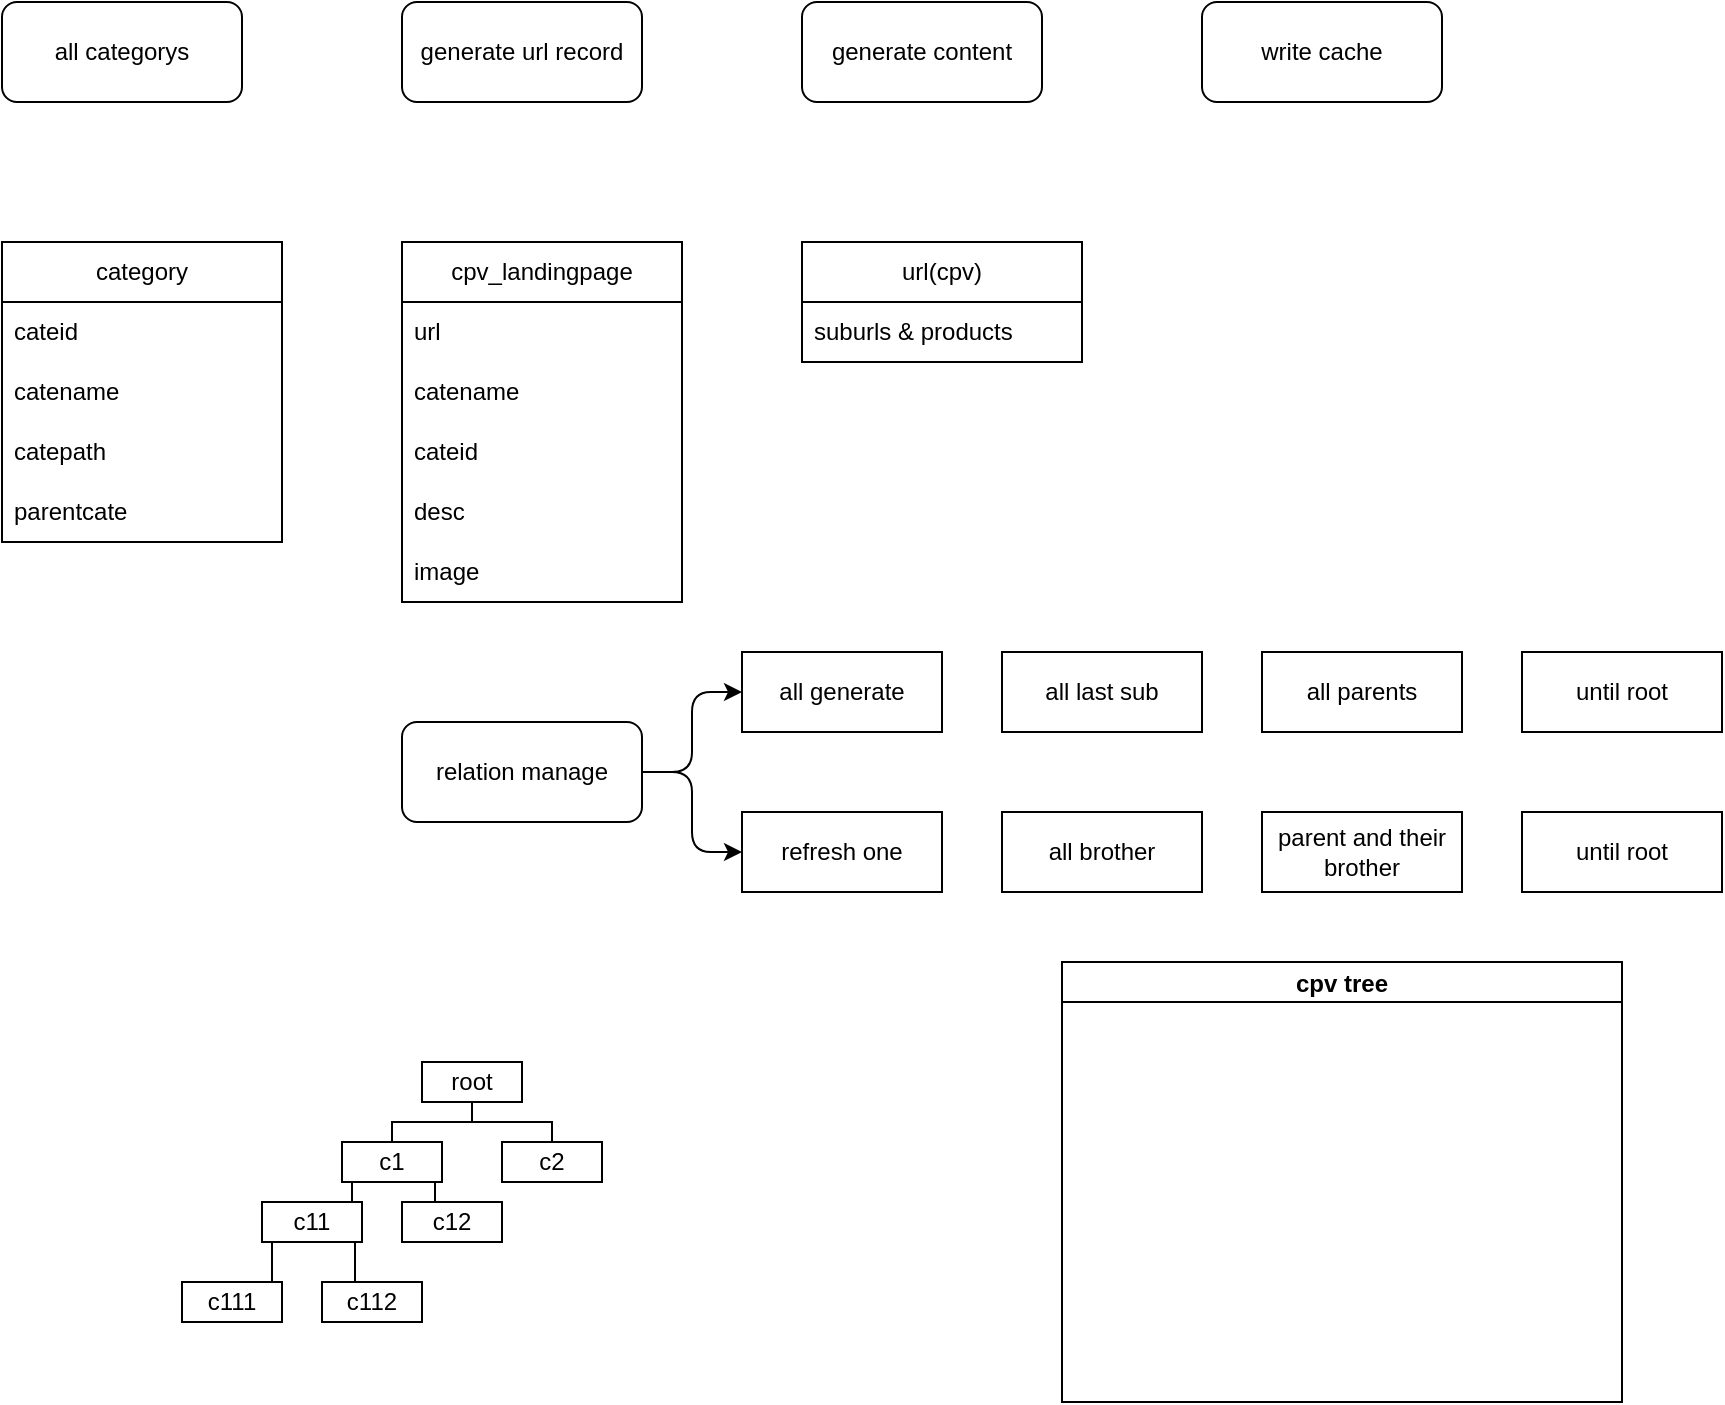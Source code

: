 <mxfile version="24.4.4" type="github">
  <diagram name="第 1 页" id="mpDOS9dBaBRB9N8fmm2q">
    <mxGraphModel dx="1434" dy="673" grid="1" gridSize="10" guides="1" tooltips="1" connect="1" arrows="1" fold="1" page="1" pageScale="1" pageWidth="827" pageHeight="1169" math="0" shadow="0">
      <root>
        <mxCell id="0" />
        <mxCell id="1" parent="0" />
        <mxCell id="cuf6Y3lO1OeGZOs419_Y-1" value="all categorys" style="rounded=1;whiteSpace=wrap;html=1;" vertex="1" parent="1">
          <mxGeometry x="80" y="80" width="120" height="50" as="geometry" />
        </mxCell>
        <mxCell id="cuf6Y3lO1OeGZOs419_Y-2" value="generate url record" style="rounded=1;whiteSpace=wrap;html=1;" vertex="1" parent="1">
          <mxGeometry x="280" y="80" width="120" height="50" as="geometry" />
        </mxCell>
        <mxCell id="cuf6Y3lO1OeGZOs419_Y-3" value="write cache" style="rounded=1;whiteSpace=wrap;html=1;" vertex="1" parent="1">
          <mxGeometry x="680" y="80" width="120" height="50" as="geometry" />
        </mxCell>
        <mxCell id="cuf6Y3lO1OeGZOs419_Y-4" value="generate content" style="rounded=1;whiteSpace=wrap;html=1;" vertex="1" parent="1">
          <mxGeometry x="480" y="80" width="120" height="50" as="geometry" />
        </mxCell>
        <mxCell id="cuf6Y3lO1OeGZOs419_Y-5" value="relation manage" style="rounded=1;whiteSpace=wrap;html=1;" vertex="1" parent="1">
          <mxGeometry x="280" y="440" width="120" height="50" as="geometry" />
        </mxCell>
        <mxCell id="cuf6Y3lO1OeGZOs419_Y-6" value="category" style="swimlane;fontStyle=0;childLayout=stackLayout;horizontal=1;startSize=30;horizontalStack=0;resizeParent=1;resizeParentMax=0;resizeLast=0;collapsible=1;marginBottom=0;whiteSpace=wrap;html=1;" vertex="1" parent="1">
          <mxGeometry x="80" y="200" width="140" height="150" as="geometry" />
        </mxCell>
        <mxCell id="cuf6Y3lO1OeGZOs419_Y-7" value="cateid" style="text;strokeColor=none;fillColor=none;align=left;verticalAlign=middle;spacingLeft=4;spacingRight=4;overflow=hidden;points=[[0,0.5],[1,0.5]];portConstraint=eastwest;rotatable=0;whiteSpace=wrap;html=1;" vertex="1" parent="cuf6Y3lO1OeGZOs419_Y-6">
          <mxGeometry y="30" width="140" height="30" as="geometry" />
        </mxCell>
        <mxCell id="cuf6Y3lO1OeGZOs419_Y-8" value="catename" style="text;strokeColor=none;fillColor=none;align=left;verticalAlign=middle;spacingLeft=4;spacingRight=4;overflow=hidden;points=[[0,0.5],[1,0.5]];portConstraint=eastwest;rotatable=0;whiteSpace=wrap;html=1;" vertex="1" parent="cuf6Y3lO1OeGZOs419_Y-6">
          <mxGeometry y="60" width="140" height="30" as="geometry" />
        </mxCell>
        <mxCell id="cuf6Y3lO1OeGZOs419_Y-9" value="catepath" style="text;strokeColor=none;fillColor=none;align=left;verticalAlign=middle;spacingLeft=4;spacingRight=4;overflow=hidden;points=[[0,0.5],[1,0.5]];portConstraint=eastwest;rotatable=0;whiteSpace=wrap;html=1;" vertex="1" parent="cuf6Y3lO1OeGZOs419_Y-6">
          <mxGeometry y="90" width="140" height="30" as="geometry" />
        </mxCell>
        <mxCell id="cuf6Y3lO1OeGZOs419_Y-10" value="parentcate" style="text;strokeColor=none;fillColor=none;align=left;verticalAlign=middle;spacingLeft=4;spacingRight=4;overflow=hidden;points=[[0,0.5],[1,0.5]];portConstraint=eastwest;rotatable=0;whiteSpace=wrap;html=1;" vertex="1" parent="cuf6Y3lO1OeGZOs419_Y-6">
          <mxGeometry y="120" width="140" height="30" as="geometry" />
        </mxCell>
        <mxCell id="cuf6Y3lO1OeGZOs419_Y-11" value="cpv_landingpage" style="swimlane;fontStyle=0;childLayout=stackLayout;horizontal=1;startSize=30;horizontalStack=0;resizeParent=1;resizeParentMax=0;resizeLast=0;collapsible=1;marginBottom=0;whiteSpace=wrap;html=1;" vertex="1" parent="1">
          <mxGeometry x="280" y="200" width="140" height="180" as="geometry" />
        </mxCell>
        <mxCell id="cuf6Y3lO1OeGZOs419_Y-12" value="url" style="text;strokeColor=none;fillColor=none;align=left;verticalAlign=middle;spacingLeft=4;spacingRight=4;overflow=hidden;points=[[0,0.5],[1,0.5]];portConstraint=eastwest;rotatable=0;whiteSpace=wrap;html=1;" vertex="1" parent="cuf6Y3lO1OeGZOs419_Y-11">
          <mxGeometry y="30" width="140" height="30" as="geometry" />
        </mxCell>
        <mxCell id="cuf6Y3lO1OeGZOs419_Y-13" value="catename" style="text;strokeColor=none;fillColor=none;align=left;verticalAlign=middle;spacingLeft=4;spacingRight=4;overflow=hidden;points=[[0,0.5],[1,0.5]];portConstraint=eastwest;rotatable=0;whiteSpace=wrap;html=1;" vertex="1" parent="cuf6Y3lO1OeGZOs419_Y-11">
          <mxGeometry y="60" width="140" height="30" as="geometry" />
        </mxCell>
        <mxCell id="cuf6Y3lO1OeGZOs419_Y-14" value="cateid" style="text;strokeColor=none;fillColor=none;align=left;verticalAlign=middle;spacingLeft=4;spacingRight=4;overflow=hidden;points=[[0,0.5],[1,0.5]];portConstraint=eastwest;rotatable=0;whiteSpace=wrap;html=1;" vertex="1" parent="cuf6Y3lO1OeGZOs419_Y-11">
          <mxGeometry y="90" width="140" height="30" as="geometry" />
        </mxCell>
        <mxCell id="cuf6Y3lO1OeGZOs419_Y-15" value="desc" style="text;strokeColor=none;fillColor=none;align=left;verticalAlign=middle;spacingLeft=4;spacingRight=4;overflow=hidden;points=[[0,0.5],[1,0.5]];portConstraint=eastwest;rotatable=0;whiteSpace=wrap;html=1;" vertex="1" parent="cuf6Y3lO1OeGZOs419_Y-11">
          <mxGeometry y="120" width="140" height="30" as="geometry" />
        </mxCell>
        <mxCell id="cuf6Y3lO1OeGZOs419_Y-16" value="image" style="text;strokeColor=none;fillColor=none;align=left;verticalAlign=middle;spacingLeft=4;spacingRight=4;overflow=hidden;points=[[0,0.5],[1,0.5]];portConstraint=eastwest;rotatable=0;whiteSpace=wrap;html=1;" vertex="1" parent="cuf6Y3lO1OeGZOs419_Y-11">
          <mxGeometry y="150" width="140" height="30" as="geometry" />
        </mxCell>
        <mxCell id="cuf6Y3lO1OeGZOs419_Y-17" value="url(cpv)" style="swimlane;fontStyle=0;childLayout=stackLayout;horizontal=1;startSize=30;horizontalStack=0;resizeParent=1;resizeParentMax=0;resizeLast=0;collapsible=1;marginBottom=0;whiteSpace=wrap;html=1;" vertex="1" parent="1">
          <mxGeometry x="480" y="200" width="140" height="60" as="geometry" />
        </mxCell>
        <mxCell id="cuf6Y3lO1OeGZOs419_Y-18" value="suburls &amp;amp; products" style="text;strokeColor=none;fillColor=none;align=left;verticalAlign=middle;spacingLeft=4;spacingRight=4;overflow=hidden;points=[[0,0.5],[1,0.5]];portConstraint=eastwest;rotatable=0;whiteSpace=wrap;html=1;" vertex="1" parent="cuf6Y3lO1OeGZOs419_Y-17">
          <mxGeometry y="30" width="140" height="30" as="geometry" />
        </mxCell>
        <mxCell id="cuf6Y3lO1OeGZOs419_Y-26" value="all generate" style="whiteSpace=wrap;html=1;" vertex="1" parent="1">
          <mxGeometry x="450" y="405" width="100" height="40" as="geometry" />
        </mxCell>
        <mxCell id="cuf6Y3lO1OeGZOs419_Y-27" value="" style="edgeStyle=elbowEdgeStyle;elbow=horizontal;html=1;rounded=1;curved=0;sourcePerimeterSpacing=0;targetPerimeterSpacing=0;startSize=6;endSize=6;" edge="1" parent="1" target="cuf6Y3lO1OeGZOs419_Y-26">
          <mxGeometry relative="1" as="geometry">
            <mxPoint x="400" y="465" as="sourcePoint" />
          </mxGeometry>
        </mxCell>
        <mxCell id="cuf6Y3lO1OeGZOs419_Y-28" value="refresh one" style="whiteSpace=wrap;html=1;" vertex="1" parent="1">
          <mxGeometry x="450" y="485" width="100" height="40" as="geometry" />
        </mxCell>
        <mxCell id="cuf6Y3lO1OeGZOs419_Y-29" value="" style="edgeStyle=elbowEdgeStyle;elbow=horizontal;html=1;rounded=1;curved=0;sourcePerimeterSpacing=0;targetPerimeterSpacing=0;startSize=6;endSize=6;" edge="1" parent="1" target="cuf6Y3lO1OeGZOs419_Y-28">
          <mxGeometry relative="1" as="geometry">
            <mxPoint x="400" y="465" as="sourcePoint" />
          </mxGeometry>
        </mxCell>
        <mxCell id="cuf6Y3lO1OeGZOs419_Y-32" value="all last sub" style="whiteSpace=wrap;html=1;" vertex="1" parent="1">
          <mxGeometry x="580" y="405" width="100" height="40" as="geometry" />
        </mxCell>
        <mxCell id="cuf6Y3lO1OeGZOs419_Y-33" value="all parents" style="whiteSpace=wrap;html=1;" vertex="1" parent="1">
          <mxGeometry x="710" y="405" width="100" height="40" as="geometry" />
        </mxCell>
        <mxCell id="cuf6Y3lO1OeGZOs419_Y-34" value="until root" style="whiteSpace=wrap;html=1;" vertex="1" parent="1">
          <mxGeometry x="840" y="405" width="100" height="40" as="geometry" />
        </mxCell>
        <mxCell id="cuf6Y3lO1OeGZOs419_Y-35" value="all brother" style="whiteSpace=wrap;html=1;" vertex="1" parent="1">
          <mxGeometry x="580" y="485" width="100" height="40" as="geometry" />
        </mxCell>
        <mxCell id="cuf6Y3lO1OeGZOs419_Y-36" value="parent and their brother" style="whiteSpace=wrap;html=1;" vertex="1" parent="1">
          <mxGeometry x="710" y="485" width="100" height="40" as="geometry" />
        </mxCell>
        <mxCell id="cuf6Y3lO1OeGZOs419_Y-37" value="until root" style="whiteSpace=wrap;html=1;" vertex="1" parent="1">
          <mxGeometry x="840" y="485" width="100" height="40" as="geometry" />
        </mxCell>
        <mxCell id="cuf6Y3lO1OeGZOs419_Y-38" value="cpv tree" style="swimlane;startSize=20;horizontal=1;containerType=tree;newEdgeStyle={&quot;edgeStyle&quot;:&quot;elbowEdgeStyle&quot;,&quot;startArrow&quot;:&quot;none&quot;,&quot;endArrow&quot;:&quot;none&quot;};container=0;" vertex="1" parent="1">
          <mxGeometry x="610" y="560" width="280" height="220" as="geometry" />
        </mxCell>
        <mxCell id="cuf6Y3lO1OeGZOs419_Y-39" value="" style="edgeStyle=elbowEdgeStyle;elbow=vertical;sourcePerimeterSpacing=0;targetPerimeterSpacing=0;startArrow=none;endArrow=none;rounded=0;curved=0;entryX=0.5;entryY=0;entryDx=0;entryDy=0;" edge="1" parent="1" source="cuf6Y3lO1OeGZOs419_Y-41" target="cuf6Y3lO1OeGZOs419_Y-44">
          <mxGeometry relative="1" as="geometry">
            <mxPoint x="270" y="700" as="targetPoint" />
          </mxGeometry>
        </mxCell>
        <mxCell id="cuf6Y3lO1OeGZOs419_Y-40" value="" style="edgeStyle=elbowEdgeStyle;elbow=vertical;sourcePerimeterSpacing=0;targetPerimeterSpacing=0;startArrow=none;endArrow=none;rounded=0;curved=0;entryX=0.5;entryY=0;entryDx=0;entryDy=0;" edge="1" parent="1" source="cuf6Y3lO1OeGZOs419_Y-41" target="cuf6Y3lO1OeGZOs419_Y-45">
          <mxGeometry relative="1" as="geometry">
            <mxPoint x="420" y="700" as="targetPoint" />
          </mxGeometry>
        </mxCell>
        <UserObject label="root" treeRoot="1" id="cuf6Y3lO1OeGZOs419_Y-41">
          <mxCell style="whiteSpace=wrap;html=1;align=center;treeFolding=1;treeMoving=1;newEdgeStyle={&quot;edgeStyle&quot;:&quot;elbowEdgeStyle&quot;,&quot;startArrow&quot;:&quot;none&quot;,&quot;endArrow&quot;:&quot;none&quot;};" vertex="1" parent="1">
            <mxGeometry x="290" y="610" width="50" height="20" as="geometry" />
          </mxCell>
        </UserObject>
        <UserObject label="c2" treeRoot="1" id="cuf6Y3lO1OeGZOs419_Y-45">
          <mxCell style="whiteSpace=wrap;html=1;align=center;treeFolding=1;treeMoving=1;newEdgeStyle={&quot;edgeStyle&quot;:&quot;elbowEdgeStyle&quot;,&quot;startArrow&quot;:&quot;none&quot;,&quot;endArrow&quot;:&quot;none&quot;};" vertex="1" parent="1">
            <mxGeometry x="330" y="650" width="50" height="20" as="geometry" />
          </mxCell>
        </UserObject>
        <mxCell id="cuf6Y3lO1OeGZOs419_Y-51" style="edgeStyle=elbowEdgeStyle;rounded=0;orthogonalLoop=1;jettySize=auto;html=1;startArrow=none;endArrow=none;exitX=0.5;exitY=1;exitDx=0;exitDy=0;entryX=0.5;entryY=0;entryDx=0;entryDy=0;" edge="1" parent="1" source="cuf6Y3lO1OeGZOs419_Y-44" target="cuf6Y3lO1OeGZOs419_Y-46">
          <mxGeometry relative="1" as="geometry" />
        </mxCell>
        <mxCell id="cuf6Y3lO1OeGZOs419_Y-52" style="edgeStyle=elbowEdgeStyle;rounded=0;orthogonalLoop=1;jettySize=auto;html=1;startArrow=none;endArrow=none;exitX=0.75;exitY=1;exitDx=0;exitDy=0;entryX=0.5;entryY=0;entryDx=0;entryDy=0;" edge="1" parent="1" source="cuf6Y3lO1OeGZOs419_Y-44" target="cuf6Y3lO1OeGZOs419_Y-47">
          <mxGeometry relative="1" as="geometry" />
        </mxCell>
        <UserObject label="c1" treeRoot="1" id="cuf6Y3lO1OeGZOs419_Y-44">
          <mxCell style="whiteSpace=wrap;html=1;align=center;treeFolding=1;treeMoving=1;newEdgeStyle={&quot;edgeStyle&quot;:&quot;elbowEdgeStyle&quot;,&quot;startArrow&quot;:&quot;none&quot;,&quot;endArrow&quot;:&quot;none&quot;};" vertex="1" parent="1">
            <mxGeometry x="250" y="650" width="50" height="20" as="geometry" />
          </mxCell>
        </UserObject>
        <mxCell id="cuf6Y3lO1OeGZOs419_Y-55" style="edgeStyle=elbowEdgeStyle;rounded=0;orthogonalLoop=1;jettySize=auto;html=1;startArrow=none;endArrow=none;exitX=0.5;exitY=1;exitDx=0;exitDy=0;entryX=0.5;entryY=0;entryDx=0;entryDy=0;" edge="1" parent="1" source="cuf6Y3lO1OeGZOs419_Y-46" target="cuf6Y3lO1OeGZOs419_Y-53">
          <mxGeometry relative="1" as="geometry" />
        </mxCell>
        <mxCell id="cuf6Y3lO1OeGZOs419_Y-56" style="edgeStyle=elbowEdgeStyle;rounded=0;orthogonalLoop=1;jettySize=auto;html=1;startArrow=none;endArrow=none;exitX=0.75;exitY=1;exitDx=0;exitDy=0;entryX=0.5;entryY=0;entryDx=0;entryDy=0;" edge="1" parent="1" source="cuf6Y3lO1OeGZOs419_Y-46" target="cuf6Y3lO1OeGZOs419_Y-54">
          <mxGeometry relative="1" as="geometry" />
        </mxCell>
        <UserObject label="c11" treeRoot="1" id="cuf6Y3lO1OeGZOs419_Y-46">
          <mxCell style="whiteSpace=wrap;html=1;align=center;treeFolding=1;treeMoving=1;newEdgeStyle={&quot;edgeStyle&quot;:&quot;elbowEdgeStyle&quot;,&quot;startArrow&quot;:&quot;none&quot;,&quot;endArrow&quot;:&quot;none&quot;};" vertex="1" parent="1">
            <mxGeometry x="210" y="680" width="50" height="20" as="geometry" />
          </mxCell>
        </UserObject>
        <UserObject label="c12" treeRoot="1" id="cuf6Y3lO1OeGZOs419_Y-47">
          <mxCell style="whiteSpace=wrap;html=1;align=center;treeFolding=1;treeMoving=1;newEdgeStyle={&quot;edgeStyle&quot;:&quot;elbowEdgeStyle&quot;,&quot;startArrow&quot;:&quot;none&quot;,&quot;endArrow&quot;:&quot;none&quot;};" vertex="1" parent="1">
            <mxGeometry x="280" y="680" width="50" height="20" as="geometry" />
          </mxCell>
        </UserObject>
        <UserObject label="c111" treeRoot="1" id="cuf6Y3lO1OeGZOs419_Y-53">
          <mxCell style="whiteSpace=wrap;html=1;align=center;treeFolding=1;treeMoving=1;newEdgeStyle={&quot;edgeStyle&quot;:&quot;elbowEdgeStyle&quot;,&quot;startArrow&quot;:&quot;none&quot;,&quot;endArrow&quot;:&quot;none&quot;};" vertex="1" parent="1">
            <mxGeometry x="170" y="720" width="50" height="20" as="geometry" />
          </mxCell>
        </UserObject>
        <UserObject label="c112" treeRoot="1" id="cuf6Y3lO1OeGZOs419_Y-54">
          <mxCell style="whiteSpace=wrap;html=1;align=center;treeFolding=1;treeMoving=1;newEdgeStyle={&quot;edgeStyle&quot;:&quot;elbowEdgeStyle&quot;,&quot;startArrow&quot;:&quot;none&quot;,&quot;endArrow&quot;:&quot;none&quot;};" vertex="1" parent="1">
            <mxGeometry x="240" y="720" width="50" height="20" as="geometry" />
          </mxCell>
        </UserObject>
      </root>
    </mxGraphModel>
  </diagram>
</mxfile>
